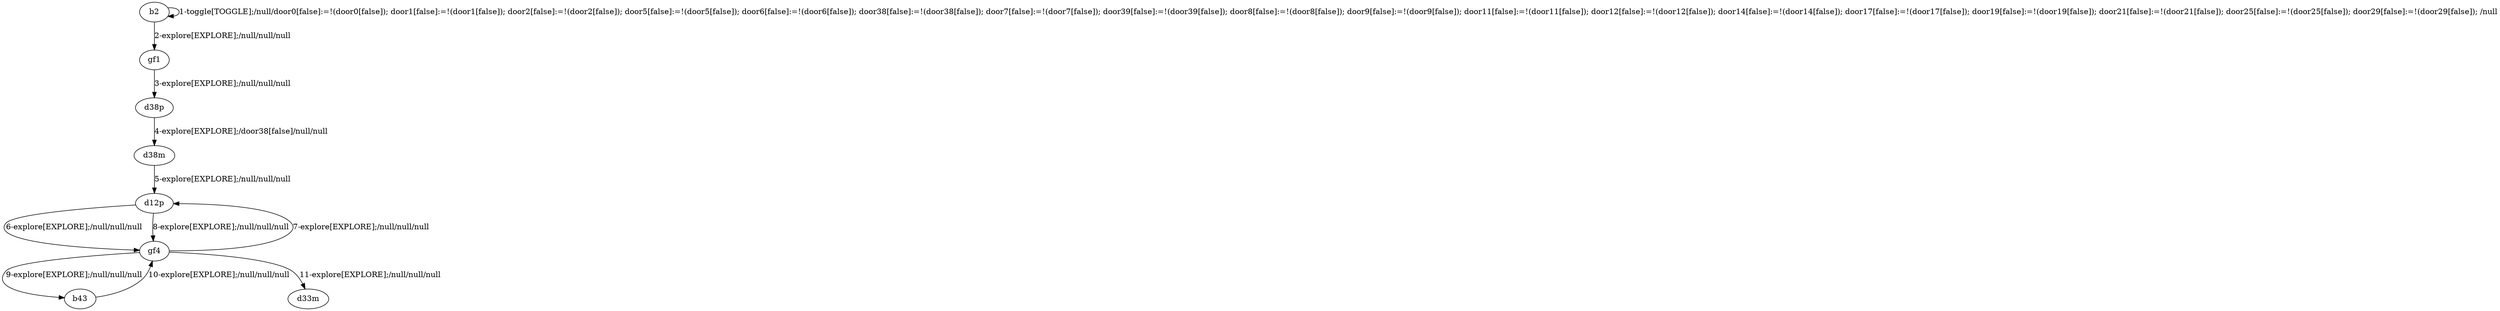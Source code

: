 # Total number of goals covered by this test: 1
# gf4 --> d12p

digraph g {
"b2" -> "b2" [label = "1-toggle[TOGGLE];/null/door0[false]:=!(door0[false]); door1[false]:=!(door1[false]); door2[false]:=!(door2[false]); door5[false]:=!(door5[false]); door6[false]:=!(door6[false]); door38[false]:=!(door38[false]); door7[false]:=!(door7[false]); door39[false]:=!(door39[false]); door8[false]:=!(door8[false]); door9[false]:=!(door9[false]); door11[false]:=!(door11[false]); door12[false]:=!(door12[false]); door14[false]:=!(door14[false]); door17[false]:=!(door17[false]); door19[false]:=!(door19[false]); door21[false]:=!(door21[false]); door25[false]:=!(door25[false]); door29[false]:=!(door29[false]); /null"];
"b2" -> "gf1" [label = "2-explore[EXPLORE];/null/null/null"];
"gf1" -> "d38p" [label = "3-explore[EXPLORE];/null/null/null"];
"d38p" -> "d38m" [label = "4-explore[EXPLORE];/door38[false]/null/null"];
"d38m" -> "d12p" [label = "5-explore[EXPLORE];/null/null/null"];
"d12p" -> "gf4" [label = "6-explore[EXPLORE];/null/null/null"];
"gf4" -> "d12p" [label = "7-explore[EXPLORE];/null/null/null"];
"d12p" -> "gf4" [label = "8-explore[EXPLORE];/null/null/null"];
"gf4" -> "b43" [label = "9-explore[EXPLORE];/null/null/null"];
"b43" -> "gf4" [label = "10-explore[EXPLORE];/null/null/null"];
"gf4" -> "d33m" [label = "11-explore[EXPLORE];/null/null/null"];
}